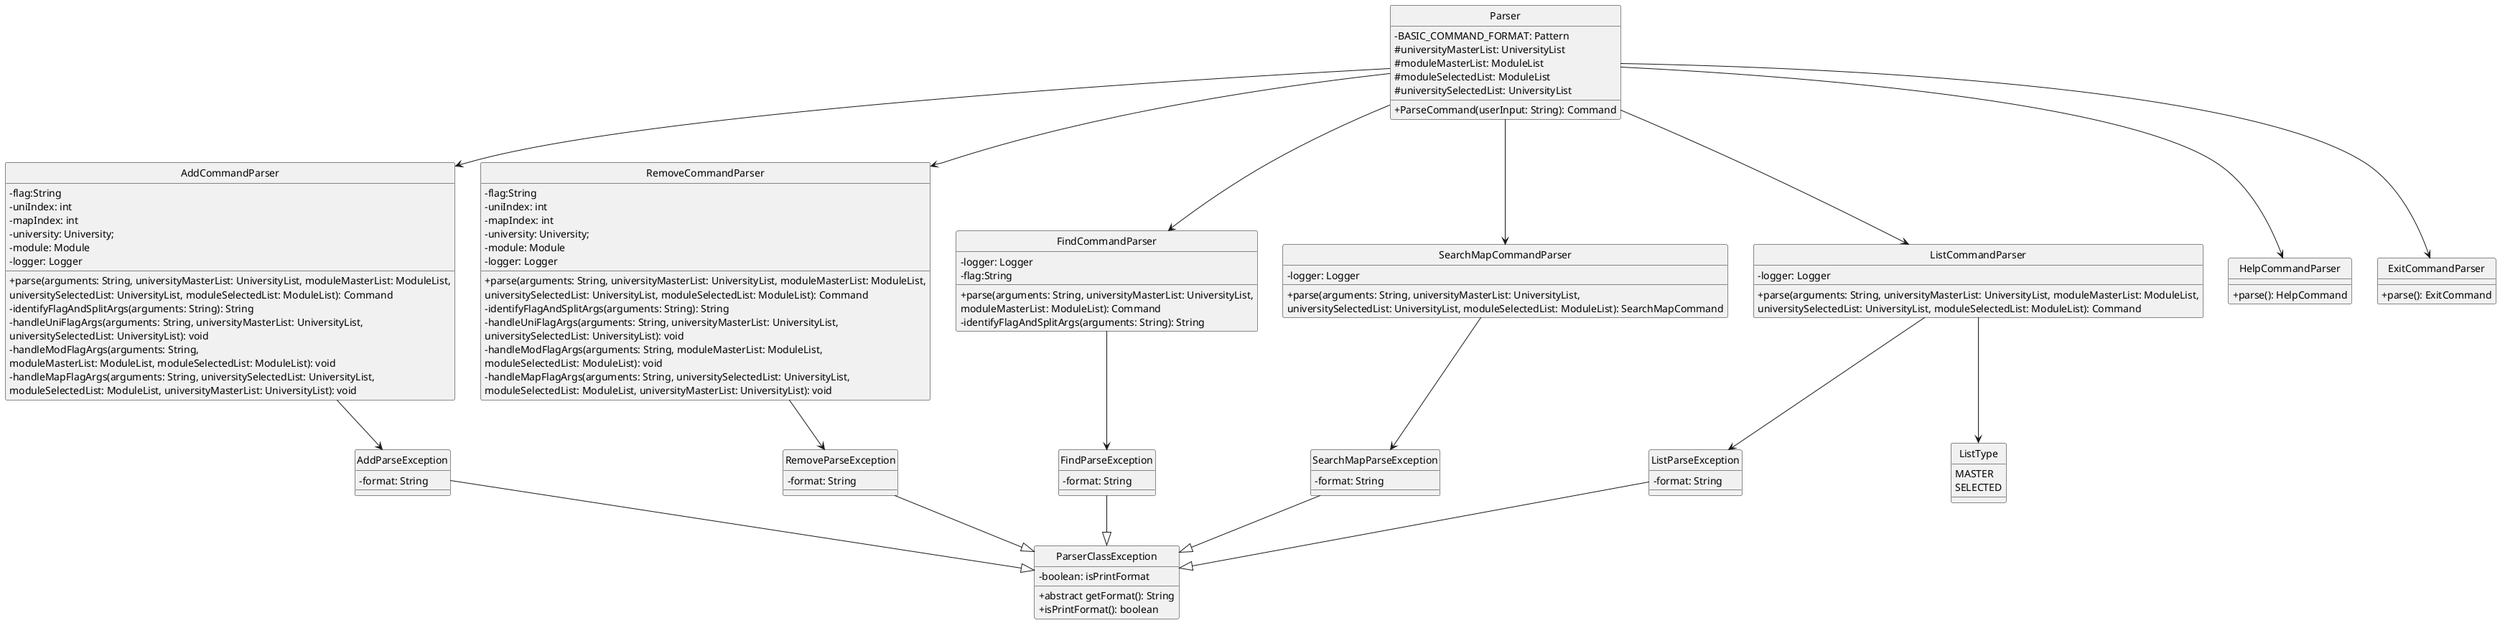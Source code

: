 @startuml
'https://plantuml.com/class-diagram

hide circle
skinparam classAttributeIconSize 0
skinparam groupInheritance 2
skinparam maxWidth 128

Parser --> AddCommandParser
Parser --> RemoveCommandParser
Parser --> FindCommandParser
Parser --> SearchMapCommandParser
Parser --> ListCommandParser
Parser --> HelpCommandParser
Parser --> ExitCommandParser

AddCommandParser --> AddParseException
RemoveCommandParser --> RemoveParseException
FindCommandParser --> FindParseException
SearchMapCommandParser --> SearchMapParseException
ListCommandParser --> ListParseException

AddParseException --|> ParserClassException
RemoveParseException --|> ParserClassException
FindParseException --|> ParserClassException
SearchMapParseException --|> ParserClassException
ListParseException --|> ParserClassException

ListCommandParser --> ListType

class Parser {
    - BASIC_COMMAND_FORMAT: Pattern
    # universityMasterList: UniversityList
    # moduleMasterList: ModuleList
    # moduleSelectedList: ModuleList
    # universitySelectedList: UniversityList

    + ParseCommand(userInput: String): Command
}

class AddCommandParser {
    - flag:String
    - uniIndex: int
    - mapIndex: int
    - university: University;
    - module: Module
    - logger: Logger

    + parse(arguments: String, universityMasterList: UniversityList, moduleMasterList: ModuleList,
    universitySelectedList: UniversityList, moduleSelectedList: ModuleList): Command
    - identifyFlagAndSplitArgs(arguments: String): String
    - handleUniFlagArgs(arguments: String, universityMasterList: UniversityList,
    universitySelectedList: UniversityList): void
    - handleModFlagArgs(arguments: String,
      moduleMasterList: ModuleList, moduleSelectedList: ModuleList): void
    - handleMapFlagArgs(arguments: String, universitySelectedList: UniversityList,
      moduleSelectedList: ModuleList, universityMasterList: UniversityList): void
}

class ExitCommandParser {
    + parse(): ExitCommand
}

class FindCommandParser {
    - logger: Logger
    - flag:String

    + parse(arguments: String, universityMasterList: UniversityList,
      moduleMasterList: ModuleList): Command
    - identifyFlagAndSplitArgs(arguments: String): String
}

class HelpCommandParser {
    + parse(): HelpCommand
}

class ListCommandParser {
    - logger: Logger

    + parse(arguments: String, universityMasterList: UniversityList, moduleMasterList: ModuleList,
      universitySelectedList: UniversityList, moduleSelectedList: ModuleList): Command
}

class RemoveCommandParser {
    - flag:String
    - uniIndex: int
    - mapIndex: int
    - university: University;
    - module: Module
    - logger: Logger

    + parse(arguments: String, universityMasterList: UniversityList, moduleMasterList: ModuleList,
    universitySelectedList: UniversityList, moduleSelectedList: ModuleList): Command
    - identifyFlagAndSplitArgs(arguments: String): String
    - handleUniFlagArgs(arguments: String, universityMasterList: UniversityList,
      universitySelectedList: UniversityList): void
    - handleModFlagArgs(arguments: String, moduleMasterList: ModuleList,
      moduleSelectedList: ModuleList): void
    - handleMapFlagArgs(arguments: String, universitySelectedList: UniversityList,
      moduleSelectedList: ModuleList, universityMasterList: UniversityList): void
}

class SearchMapCommandParser {
    - logger: Logger

    + parse(arguments: String, universityMasterList: UniversityList,
    universitySelectedList: UniversityList, moduleSelectedList: ModuleList): SearchMapCommand
}

enum ListType {
MASTER
SELECTED
}

class ParserClassException {
- boolean: isPrintFormat

+ abstract getFormat(): String
+ isPrintFormat(): boolean
}

class AddParseException {
- format: String
}

class FindParseException {
- format: String
}

class ListParseException {
- format: String
}

class RemoveParseException {
- format: String
}

class SearchMapParseException {
- format: String
}

@enduml